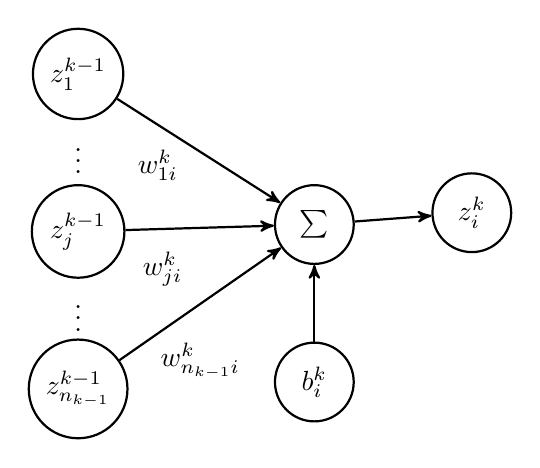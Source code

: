 [thick,->,>=stealth',circle,minimum size=10mm,node distance=10mm,below,near start]
\node[draw] (z) at (0, 0) {$\sum$};
\node[draw] (x) at (20mm, 1.5mm) {$z_i^k$} edge[<-] (z);
\node[draw] (b) at (-30mm, 0) {$z_j^{k-1}$} edge node {$w^k_{ji}$} (z);
\node (adots) [above of=b] {$\vdots$};
\node[draw] (a) [above of=adots] {$z_1^{k-1}$} edge node {$w^k_{1i}$} (z);
\node (cdots) [below of=b] {$\vdots$};
\node[draw] (c) [below of=cdots] {$z_{n_{k-1}}^{k-1}$} edge node [midway] {$w^k_{n_{k-1}i}$} (z);
\node[draw] (bias) at (0, -20mm) {$b^k_i$} edge (z);
